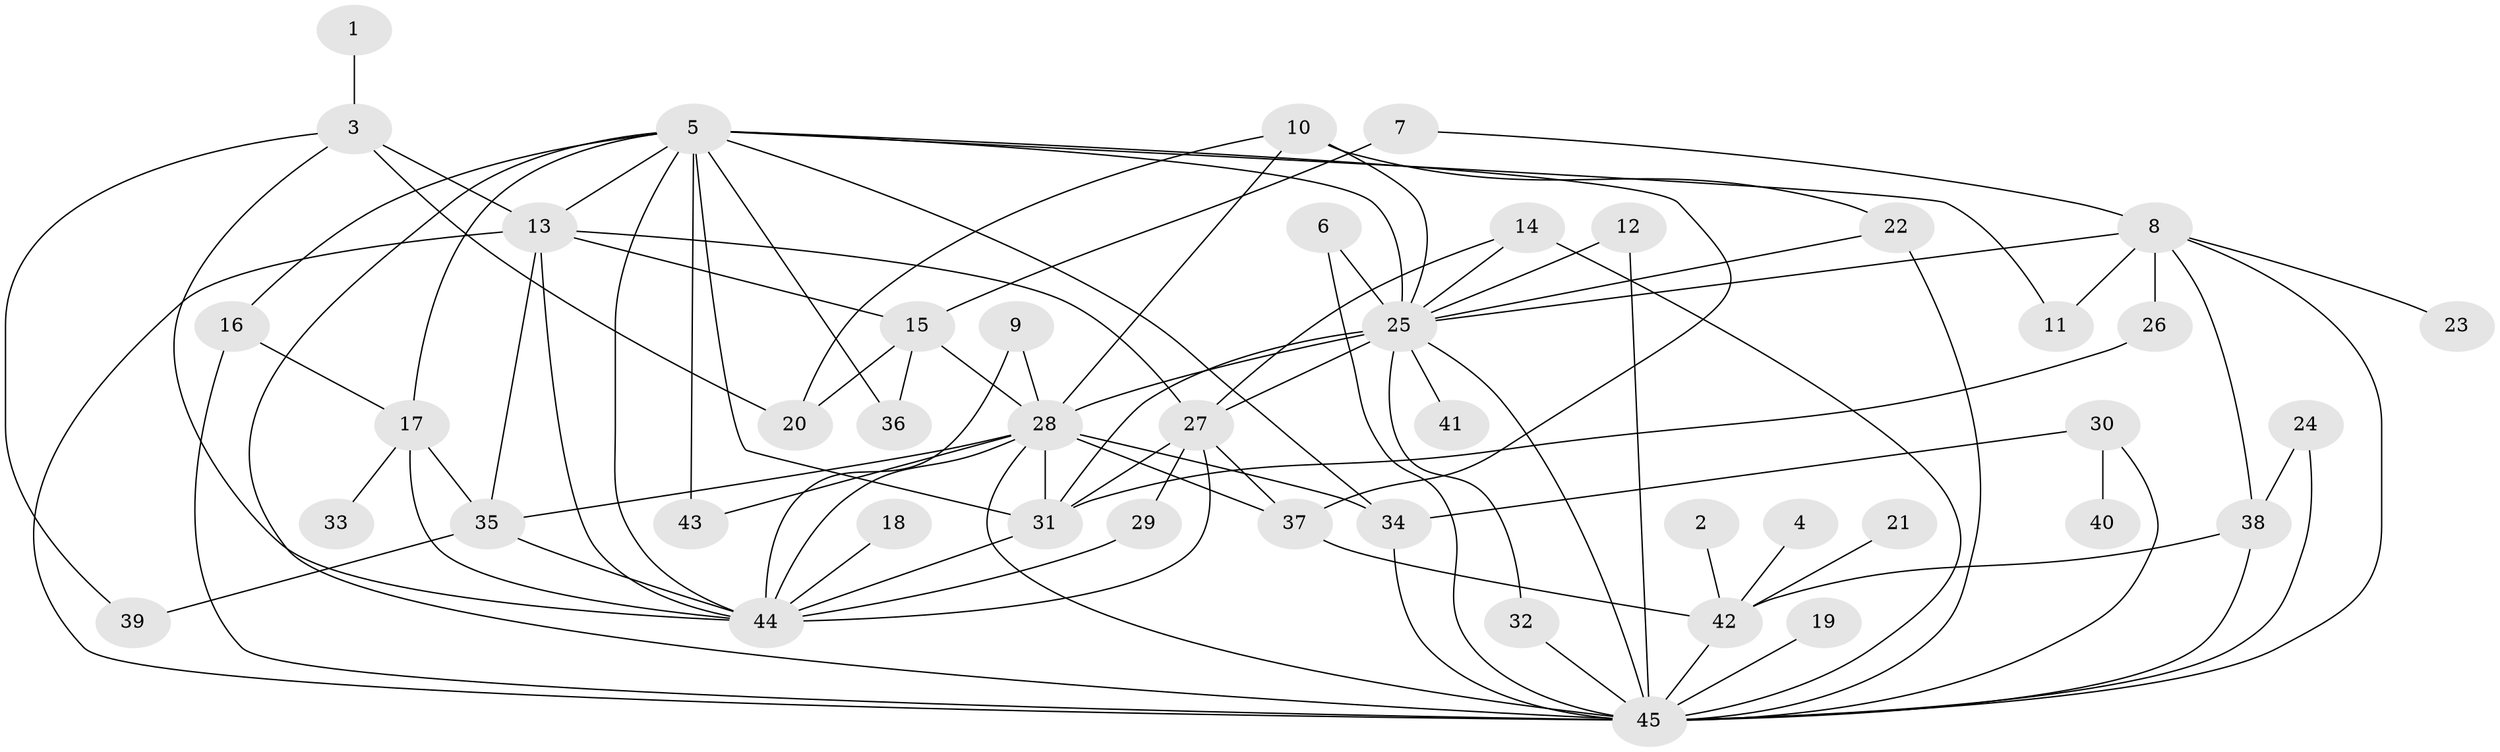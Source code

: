 // original degree distribution, {14: 0.008928571428571428, 13: 0.008928571428571428, 10: 0.008928571428571428, 2: 0.2767857142857143, 6: 0.017857142857142856, 17: 0.008928571428571428, 8: 0.017857142857142856, 3: 0.15178571428571427, 7: 0.008928571428571428, 11: 0.008928571428571428, 19: 0.008928571428571428, 4: 0.11607142857142858, 5: 0.026785714285714284, 1: 0.33035714285714285}
// Generated by graph-tools (version 1.1) at 2025/36/03/04/25 23:36:53]
// undirected, 45 vertices, 91 edges
graph export_dot {
  node [color=gray90,style=filled];
  1;
  2;
  3;
  4;
  5;
  6;
  7;
  8;
  9;
  10;
  11;
  12;
  13;
  14;
  15;
  16;
  17;
  18;
  19;
  20;
  21;
  22;
  23;
  24;
  25;
  26;
  27;
  28;
  29;
  30;
  31;
  32;
  33;
  34;
  35;
  36;
  37;
  38;
  39;
  40;
  41;
  42;
  43;
  44;
  45;
  1 -- 3 [weight=1.0];
  2 -- 42 [weight=1.0];
  3 -- 13 [weight=2.0];
  3 -- 20 [weight=1.0];
  3 -- 39 [weight=1.0];
  3 -- 44 [weight=1.0];
  4 -- 42 [weight=1.0];
  5 -- 11 [weight=1.0];
  5 -- 13 [weight=1.0];
  5 -- 16 [weight=1.0];
  5 -- 17 [weight=1.0];
  5 -- 25 [weight=1.0];
  5 -- 31 [weight=1.0];
  5 -- 34 [weight=1.0];
  5 -- 36 [weight=1.0];
  5 -- 37 [weight=1.0];
  5 -- 43 [weight=1.0];
  5 -- 44 [weight=1.0];
  5 -- 45 [weight=1.0];
  6 -- 25 [weight=1.0];
  6 -- 45 [weight=1.0];
  7 -- 8 [weight=1.0];
  7 -- 15 [weight=1.0];
  8 -- 11 [weight=1.0];
  8 -- 23 [weight=1.0];
  8 -- 25 [weight=1.0];
  8 -- 26 [weight=1.0];
  8 -- 38 [weight=1.0];
  8 -- 45 [weight=1.0];
  9 -- 28 [weight=1.0];
  9 -- 44 [weight=1.0];
  10 -- 20 [weight=1.0];
  10 -- 22 [weight=1.0];
  10 -- 25 [weight=1.0];
  10 -- 28 [weight=1.0];
  12 -- 25 [weight=1.0];
  12 -- 45 [weight=1.0];
  13 -- 15 [weight=1.0];
  13 -- 27 [weight=2.0];
  13 -- 35 [weight=1.0];
  13 -- 44 [weight=1.0];
  13 -- 45 [weight=1.0];
  14 -- 25 [weight=1.0];
  14 -- 27 [weight=2.0];
  14 -- 45 [weight=1.0];
  15 -- 20 [weight=1.0];
  15 -- 28 [weight=1.0];
  15 -- 36 [weight=1.0];
  16 -- 17 [weight=1.0];
  16 -- 45 [weight=1.0];
  17 -- 33 [weight=1.0];
  17 -- 35 [weight=1.0];
  17 -- 44 [weight=1.0];
  18 -- 44 [weight=1.0];
  19 -- 45 [weight=1.0];
  21 -- 42 [weight=1.0];
  22 -- 25 [weight=1.0];
  22 -- 45 [weight=1.0];
  24 -- 38 [weight=1.0];
  24 -- 45 [weight=1.0];
  25 -- 27 [weight=3.0];
  25 -- 28 [weight=1.0];
  25 -- 31 [weight=1.0];
  25 -- 32 [weight=1.0];
  25 -- 41 [weight=1.0];
  25 -- 45 [weight=1.0];
  26 -- 31 [weight=1.0];
  27 -- 29 [weight=2.0];
  27 -- 31 [weight=1.0];
  27 -- 37 [weight=2.0];
  27 -- 44 [weight=1.0];
  28 -- 31 [weight=1.0];
  28 -- 34 [weight=1.0];
  28 -- 35 [weight=1.0];
  28 -- 37 [weight=1.0];
  28 -- 43 [weight=1.0];
  28 -- 44 [weight=1.0];
  28 -- 45 [weight=1.0];
  29 -- 44 [weight=1.0];
  30 -- 34 [weight=1.0];
  30 -- 40 [weight=1.0];
  30 -- 45 [weight=1.0];
  31 -- 44 [weight=1.0];
  32 -- 45 [weight=1.0];
  34 -- 45 [weight=1.0];
  35 -- 39 [weight=1.0];
  35 -- 44 [weight=1.0];
  37 -- 42 [weight=1.0];
  38 -- 42 [weight=1.0];
  38 -- 45 [weight=1.0];
  42 -- 45 [weight=1.0];
}

